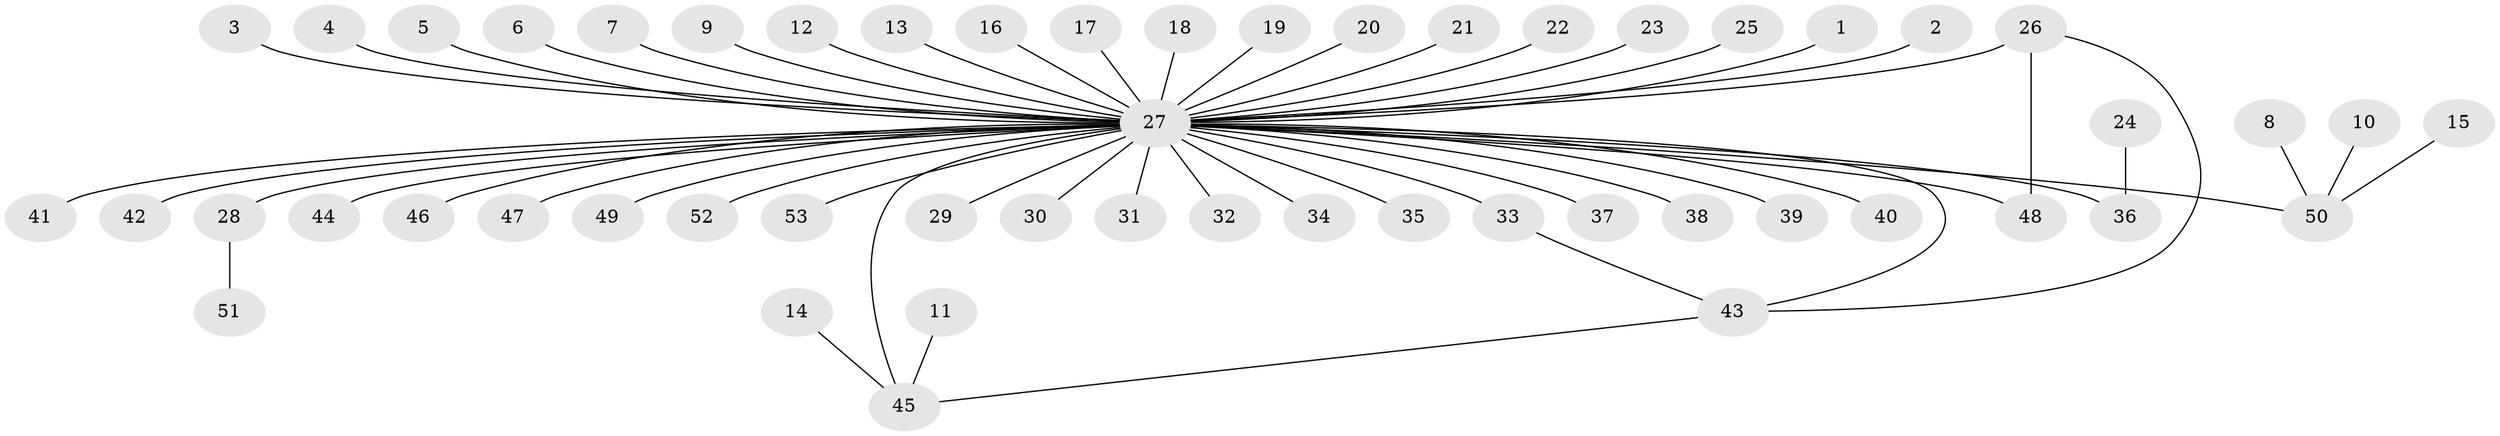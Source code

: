 // original degree distribution, {3: 0.06349206349206349, 54: 0.007936507936507936, 2: 0.20634920634920634, 5: 0.023809523809523808, 1: 0.626984126984127, 4: 0.047619047619047616, 6: 0.015873015873015872, 8: 0.007936507936507936}
// Generated by graph-tools (version 1.1) at 2025/36/03/04/25 23:36:44]
// undirected, 53 vertices, 56 edges
graph export_dot {
  node [color=gray90,style=filled];
  1;
  2;
  3;
  4;
  5;
  6;
  7;
  8;
  9;
  10;
  11;
  12;
  13;
  14;
  15;
  16;
  17;
  18;
  19;
  20;
  21;
  22;
  23;
  24;
  25;
  26;
  27;
  28;
  29;
  30;
  31;
  32;
  33;
  34;
  35;
  36;
  37;
  38;
  39;
  40;
  41;
  42;
  43;
  44;
  45;
  46;
  47;
  48;
  49;
  50;
  51;
  52;
  53;
  1 -- 27 [weight=1.0];
  2 -- 27 [weight=1.0];
  3 -- 27 [weight=1.0];
  4 -- 27 [weight=1.0];
  5 -- 27 [weight=1.0];
  6 -- 27 [weight=1.0];
  7 -- 27 [weight=1.0];
  8 -- 50 [weight=1.0];
  9 -- 27 [weight=1.0];
  10 -- 50 [weight=1.0];
  11 -- 45 [weight=1.0];
  12 -- 27 [weight=1.0];
  13 -- 27 [weight=1.0];
  14 -- 45 [weight=1.0];
  15 -- 50 [weight=1.0];
  16 -- 27 [weight=1.0];
  17 -- 27 [weight=1.0];
  18 -- 27 [weight=1.0];
  19 -- 27 [weight=1.0];
  20 -- 27 [weight=1.0];
  21 -- 27 [weight=1.0];
  22 -- 27 [weight=1.0];
  23 -- 27 [weight=1.0];
  24 -- 36 [weight=1.0];
  25 -- 27 [weight=1.0];
  26 -- 27 [weight=2.0];
  26 -- 43 [weight=1.0];
  26 -- 48 [weight=1.0];
  27 -- 28 [weight=2.0];
  27 -- 29 [weight=1.0];
  27 -- 30 [weight=1.0];
  27 -- 31 [weight=1.0];
  27 -- 32 [weight=1.0];
  27 -- 33 [weight=1.0];
  27 -- 34 [weight=1.0];
  27 -- 35 [weight=1.0];
  27 -- 36 [weight=2.0];
  27 -- 37 [weight=1.0];
  27 -- 38 [weight=1.0];
  27 -- 39 [weight=1.0];
  27 -- 40 [weight=1.0];
  27 -- 41 [weight=1.0];
  27 -- 42 [weight=1.0];
  27 -- 43 [weight=1.0];
  27 -- 44 [weight=1.0];
  27 -- 45 [weight=1.0];
  27 -- 46 [weight=1.0];
  27 -- 47 [weight=1.0];
  27 -- 48 [weight=1.0];
  27 -- 49 [weight=1.0];
  27 -- 50 [weight=1.0];
  27 -- 52 [weight=1.0];
  27 -- 53 [weight=1.0];
  28 -- 51 [weight=1.0];
  33 -- 43 [weight=1.0];
  43 -- 45 [weight=1.0];
}
